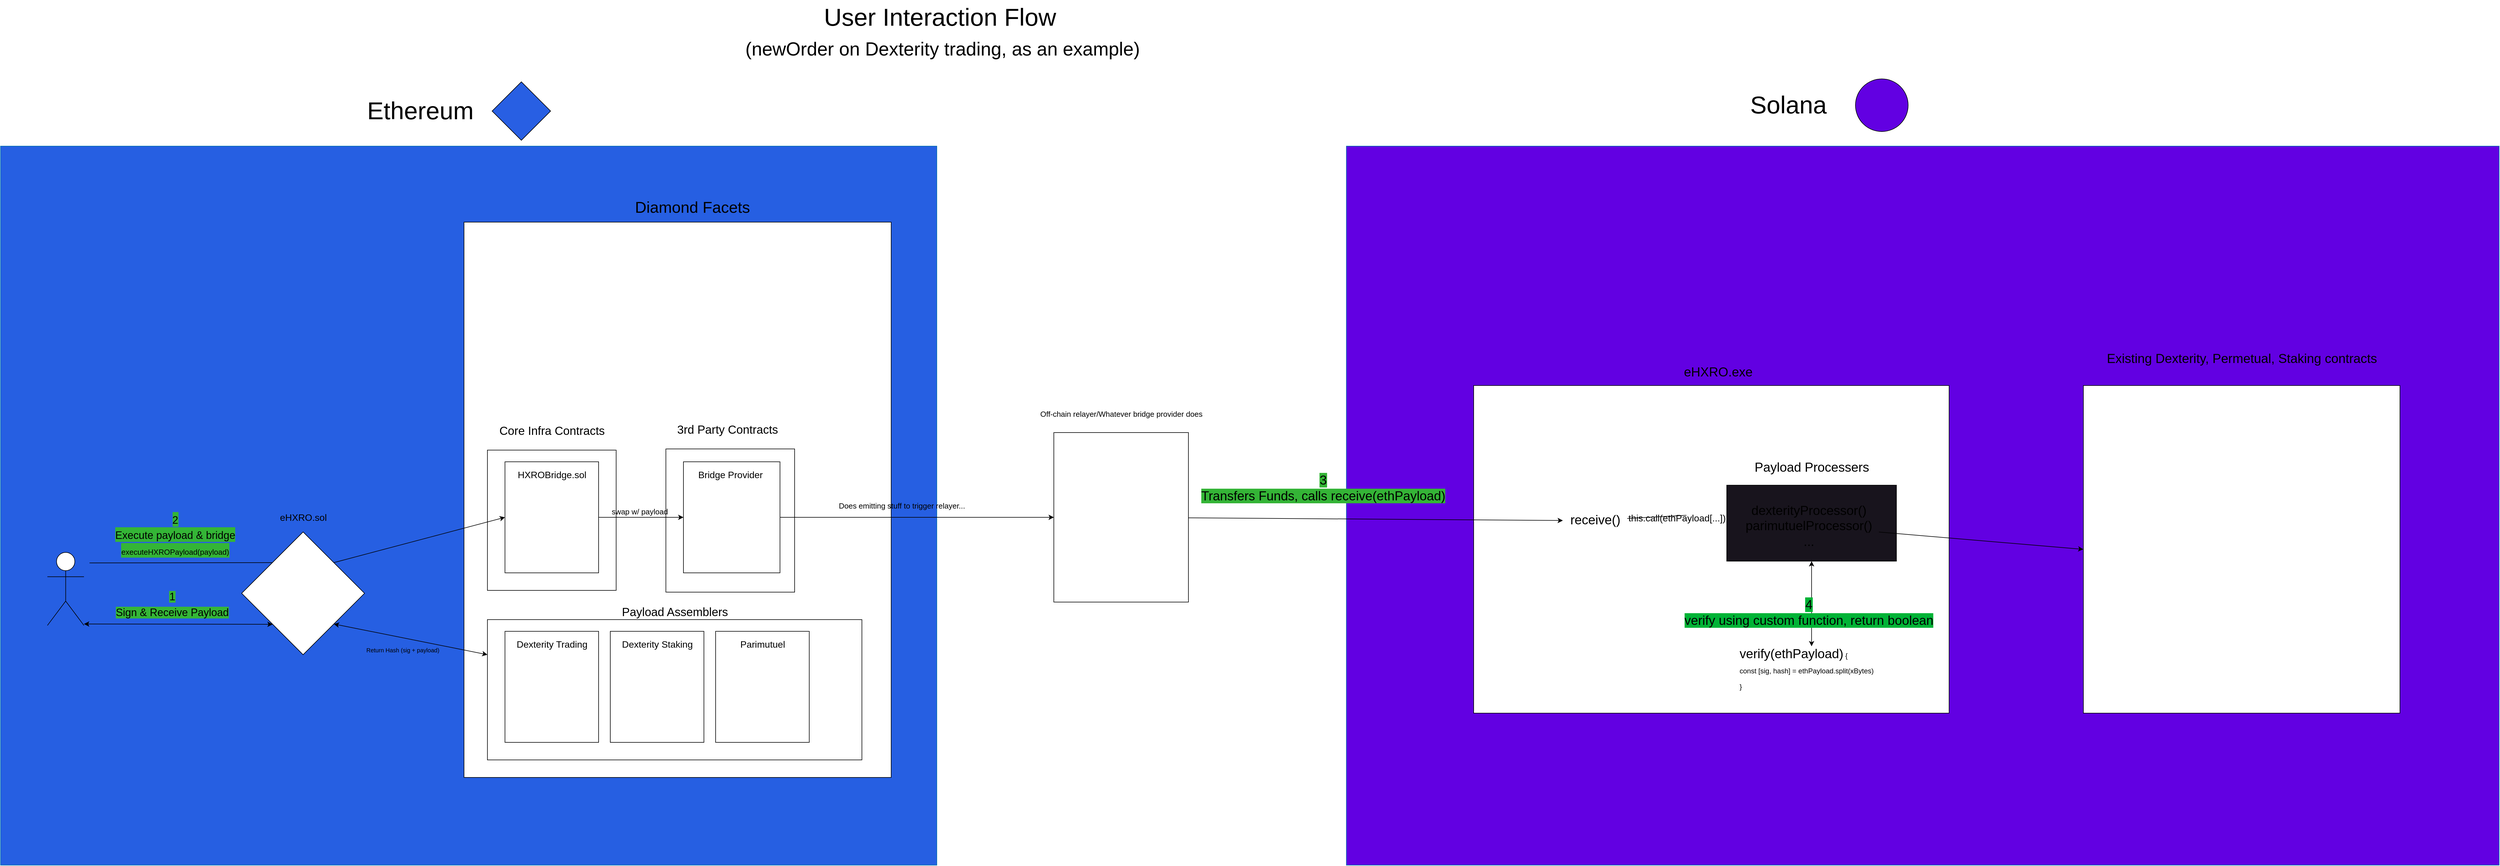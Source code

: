 <mxfile>
    <diagram id="G_-c1cJTTnj6nl8GkXH2" name="Page-1">
        <mxGraphModel dx="2284" dy="2091" grid="1" gridSize="10" guides="1" tooltips="1" connect="1" arrows="1" fold="1" page="1" pageScale="1" pageWidth="850" pageHeight="1100" math="0" shadow="0">
            <root>
                <mxCell id="0"/>
                <mxCell id="1" parent="0"/>
                <mxCell id="92" value="" style="whiteSpace=wrap;html=1;fontSize=13;fillColor=#265FE2;fontColor=#ffffff;strokeColor=#006EAF;" parent="1" vertex="1">
                    <mxGeometry x="-150" y="1330" width="1600" height="1230" as="geometry"/>
                </mxCell>
                <mxCell id="28" value="User Interaction Flow&lt;br&gt;&lt;font style=&quot;font-size: 32px;&quot;&gt;&amp;nbsp;(newOrder on Dexterity trading, as an example)&lt;/font&gt;" style="text;html=1;align=center;verticalAlign=middle;resizable=0;points=[];autosize=1;strokeColor=none;fillColor=none;fontSize=42;" parent="1" vertex="1">
                    <mxGeometry x="1100" y="1080" width="710" height="110" as="geometry"/>
                </mxCell>
                <mxCell id="47" value="" style="whiteSpace=wrap;html=1;fontSize=27;" parent="1" vertex="1">
                    <mxGeometry x="642" y="1460" width="730" height="950" as="geometry"/>
                </mxCell>
                <mxCell id="48" value="" style="whiteSpace=wrap;html=1;" parent="1" vertex="1">
                    <mxGeometry x="682" y="1850" width="220" height="240" as="geometry"/>
                </mxCell>
                <mxCell id="49" value="" style="whiteSpace=wrap;html=1;" parent="1" vertex="1">
                    <mxGeometry x="682" y="2140" width="640" height="240" as="geometry"/>
                </mxCell>
                <mxCell id="51" value="Diamond Facets" style="text;html=1;align=center;verticalAlign=middle;resizable=0;points=[];autosize=1;strokeColor=none;fillColor=none;fontSize=27;" parent="1" vertex="1">
                    <mxGeometry x="922" y="1410" width="220" height="50" as="geometry"/>
                </mxCell>
                <mxCell id="52" value="&lt;font style=&quot;font-size: 20px;&quot;&gt;Payload Assemblers&lt;/font&gt;" style="text;html=1;align=center;verticalAlign=middle;resizable=0;points=[];autosize=1;strokeColor=none;fillColor=none;fontSize=27;" parent="1" vertex="1">
                    <mxGeometry x="902" y="2100" width="200" height="50" as="geometry"/>
                </mxCell>
                <mxCell id="53" value="" style="whiteSpace=wrap;html=1;fontSize=20;" parent="1" vertex="1">
                    <mxGeometry x="712" y="2160" width="160" height="190" as="geometry"/>
                </mxCell>
                <mxCell id="54" value="&lt;font style=&quot;font-size: 16px;&quot;&gt;Dexterity Trading&lt;/font&gt;" style="text;html=1;align=center;verticalAlign=middle;resizable=0;points=[];autosize=1;strokeColor=none;fillColor=none;fontSize=20;" parent="1" vertex="1">
                    <mxGeometry x="722" y="2160" width="140" height="40" as="geometry"/>
                </mxCell>
                <mxCell id="55" value="" style="whiteSpace=wrap;html=1;fontSize=20;" parent="1" vertex="1">
                    <mxGeometry x="892" y="2160" width="160" height="190" as="geometry"/>
                </mxCell>
                <mxCell id="56" value="&lt;font style=&quot;font-size: 16px;&quot;&gt;Dexterity Staking&lt;/font&gt;" style="text;html=1;align=center;verticalAlign=middle;resizable=0;points=[];autosize=1;strokeColor=none;fillColor=none;fontSize=20;" parent="1" vertex="1">
                    <mxGeometry x="902" y="2160" width="140" height="40" as="geometry"/>
                </mxCell>
                <mxCell id="57" value="" style="whiteSpace=wrap;html=1;fontSize=20;" parent="1" vertex="1">
                    <mxGeometry x="1072" y="2160" width="160" height="190" as="geometry"/>
                </mxCell>
                <mxCell id="58" value="" style="group" parent="1" vertex="1" connectable="0">
                    <mxGeometry x="262" y="1950" width="210" height="250" as="geometry"/>
                </mxCell>
                <mxCell id="59" value="&lt;font style=&quot;font-size: 16px;&quot;&gt;eHXRO.sol&lt;/font&gt;" style="text;html=1;align=center;verticalAlign=middle;resizable=0;points=[];autosize=1;strokeColor=none;fillColor=none;" parent="58" vertex="1">
                    <mxGeometry x="55" width="100" height="30" as="geometry"/>
                </mxCell>
                <mxCell id="60" value="" style="rhombus;whiteSpace=wrap;html=1;fontSize=16;" parent="58" vertex="1">
                    <mxGeometry y="40" width="210" height="210" as="geometry"/>
                </mxCell>
                <mxCell id="61" value="&lt;font style=&quot;font-size: 20px;&quot;&gt;Core Infra Contracts&lt;/font&gt;" style="text;html=1;align=center;verticalAlign=middle;resizable=0;points=[];autosize=1;strokeColor=none;fillColor=none;fontSize=27;" parent="1" vertex="1">
                    <mxGeometry x="692" y="1790" width="200" height="50" as="geometry"/>
                </mxCell>
                <mxCell id="62" value="&lt;font style=&quot;font-size: 16px;&quot;&gt;Parimutuel&lt;/font&gt;" style="text;html=1;align=center;verticalAlign=middle;resizable=0;points=[];autosize=1;strokeColor=none;fillColor=none;fontSize=20;" parent="1" vertex="1">
                    <mxGeometry x="1102" y="2160" width="100" height="40" as="geometry"/>
                </mxCell>
                <mxCell id="63" value="" style="whiteSpace=wrap;html=1;fontSize=20;" parent="1" vertex="1">
                    <mxGeometry x="712" y="1870" width="160" height="190" as="geometry"/>
                </mxCell>
                <mxCell id="64" value="&lt;span style=&quot;font-size: 16px;&quot;&gt;HXROBridge.sol&lt;/span&gt;" style="text;html=1;align=center;verticalAlign=middle;resizable=0;points=[];autosize=1;strokeColor=none;fillColor=none;fontSize=20;" parent="1" vertex="1">
                    <mxGeometry x="722" y="1870" width="140" height="40" as="geometry"/>
                </mxCell>
                <mxCell id="68" style="edgeStyle=none;html=1;fontSize=22;endArrow=classic;endFill=1;startArrow=classic;startFill=1;" parent="1" edge="1">
                    <mxGeometry relative="1" as="geometry">
                        <mxPoint x="315" y="2148" as="targetPoint"/>
                        <mxPoint x="-7.5" y="2147.5" as="sourcePoint"/>
                    </mxGeometry>
                </mxCell>
                <mxCell id="75" style="edgeStyle=none;html=1;entryX=0;entryY=0;entryDx=0;entryDy=0;fontSize=10;startArrow=none;startFill=0;endArrow=none;endFill=0;" parent="1" target="60" edge="1">
                    <mxGeometry relative="1" as="geometry">
                        <mxPoint x="2" y="2043" as="sourcePoint"/>
                    </mxGeometry>
                </mxCell>
                <mxCell id="67" value="" style="shape=umlActor;verticalLabelPosition=bottom;verticalAlign=top;html=1;outlineConnect=0;fontSize=32;" parent="1" vertex="1">
                    <mxGeometry x="-70" y="2025" width="62.5" height="125" as="geometry"/>
                </mxCell>
                <mxCell id="69" value="&lt;font style=&quot;font-size: 18px;&quot;&gt;&lt;span style=&quot;background-color: rgb(53, 182, 54);&quot;&gt;1&lt;br&gt;Sign &amp;amp; Receive Payload&lt;/span&gt;&lt;br&gt;&lt;/font&gt;" style="text;html=1;align=center;verticalAlign=middle;resizable=0;points=[];autosize=1;strokeColor=none;fillColor=none;fontSize=22;" parent="1" vertex="1">
                    <mxGeometry x="32.5" y="2077.5" width="220" height="70" as="geometry"/>
                </mxCell>
                <mxCell id="71" style="edgeStyle=none;html=1;exitX=1;exitY=1;exitDx=0;exitDy=0;entryX=0;entryY=0.25;entryDx=0;entryDy=0;fontSize=18;startArrow=classic;startFill=1;" parent="1" source="60" target="49" edge="1">
                    <mxGeometry relative="1" as="geometry"/>
                </mxCell>
                <mxCell id="72" value="&lt;font style=&quot;font-size: 10px;&quot;&gt;Return Hash (sig + payload)&lt;/font&gt;" style="text;html=1;align=center;verticalAlign=middle;resizable=0;points=[];autosize=1;strokeColor=none;fillColor=none;fontSize=18;" parent="1" vertex="1">
                    <mxGeometry x="462" y="2170" width="150" height="40" as="geometry"/>
                </mxCell>
                <mxCell id="77" value="&lt;font style=&quot;&quot;&gt;&lt;span style=&quot;background-color: rgb(52, 181, 54);&quot;&gt;&lt;span style=&quot;font-size: 18px;&quot;&gt;2&lt;/span&gt;&lt;br&gt;&lt;span style=&quot;font-size: 18px;&quot;&gt;Execute payload &amp;amp; bridge&lt;/span&gt;&lt;br&gt;&lt;font style=&quot;font-size: 13px;&quot;&gt;executeHXROPayload(payload)&lt;/font&gt;&lt;/span&gt;&lt;br&gt;&lt;/font&gt;" style="text;html=1;align=center;verticalAlign=middle;resizable=0;points=[];autosize=1;strokeColor=none;fillColor=none;fontSize=22;" parent="1" vertex="1">
                    <mxGeometry x="32.5" y="1950" width="230" height="90" as="geometry"/>
                </mxCell>
                <mxCell id="78" style="edgeStyle=none;html=1;exitX=1;exitY=0;exitDx=0;exitDy=0;entryX=0;entryY=0.5;entryDx=0;entryDy=0;fontSize=13;startArrow=none;startFill=0;endArrow=classic;endFill=1;" parent="1" source="60" target="63" edge="1">
                    <mxGeometry relative="1" as="geometry"/>
                </mxCell>
                <mxCell id="81" value="" style="whiteSpace=wrap;html=1;" parent="1" vertex="1">
                    <mxGeometry x="987" y="1848" width="220" height="245" as="geometry"/>
                </mxCell>
                <mxCell id="82" value="&lt;font style=&quot;font-size: 20px;&quot;&gt;3rd Party Contracts&lt;/font&gt;" style="text;html=1;align=center;verticalAlign=middle;resizable=0;points=[];autosize=1;strokeColor=none;fillColor=none;fontSize=27;" parent="1" vertex="1">
                    <mxGeometry x="992" y="1788" width="200" height="50" as="geometry"/>
                </mxCell>
                <mxCell id="88" style="edgeStyle=none;html=1;entryX=0;entryY=0.5;entryDx=0;entryDy=0;fontSize=13;startArrow=none;startFill=0;endArrow=classic;endFill=1;" parent="1" source="83" target="87" edge="1">
                    <mxGeometry relative="1" as="geometry"/>
                </mxCell>
                <mxCell id="83" value="" style="whiteSpace=wrap;html=1;fontSize=20;" parent="1" vertex="1">
                    <mxGeometry x="1017" y="1870" width="165" height="190" as="geometry"/>
                </mxCell>
                <mxCell id="84" value="&lt;span style=&quot;font-size: 16px;&quot;&gt;Bridge Provider&lt;/span&gt;" style="text;html=1;align=center;verticalAlign=middle;resizable=0;points=[];autosize=1;strokeColor=none;fillColor=none;fontSize=20;" parent="1" vertex="1">
                    <mxGeometry x="1032" y="1870" width="130" height="40" as="geometry"/>
                </mxCell>
                <mxCell id="85" style="edgeStyle=none;html=1;entryX=0;entryY=0.5;entryDx=0;entryDy=0;fontSize=13;startArrow=none;startFill=0;endArrow=classic;endFill=1;" parent="1" source="63" target="83" edge="1">
                    <mxGeometry relative="1" as="geometry"/>
                </mxCell>
                <mxCell id="86" value="swap w/ payload" style="text;html=1;align=center;verticalAlign=middle;resizable=0;points=[];autosize=1;strokeColor=none;fillColor=none;fontSize=13;" parent="1" vertex="1">
                    <mxGeometry x="882" y="1940" width="120" height="30" as="geometry"/>
                </mxCell>
                <mxCell id="87" value="" style="whiteSpace=wrap;html=1;fontSize=13;" parent="1" vertex="1">
                    <mxGeometry x="1650" y="1820" width="230" height="290" as="geometry"/>
                </mxCell>
                <mxCell id="89" value="Does emitting stuff to trigger relayer..." style="text;html=1;align=center;verticalAlign=middle;resizable=0;points=[];autosize=1;strokeColor=none;fillColor=none;fontSize=13;" parent="1" vertex="1">
                    <mxGeometry x="1270" y="1930" width="240" height="30" as="geometry"/>
                </mxCell>
                <mxCell id="90" value="Off-chain relayer/Whatever bridge provider does" style="text;html=1;align=center;verticalAlign=middle;resizable=0;points=[];autosize=1;strokeColor=none;fillColor=none;fontSize=13;" parent="1" vertex="1">
                    <mxGeometry x="1615" y="1773" width="300" height="30" as="geometry"/>
                </mxCell>
                <mxCell id="94" value="&lt;font style=&quot;font-size: 42px;&quot;&gt;Ethereum&lt;/font&gt;" style="text;html=1;align=center;verticalAlign=middle;resizable=0;points=[];autosize=1;strokeColor=none;fillColor=none;fontSize=13;" parent="1" vertex="1">
                    <mxGeometry x="462" y="1240" width="210" height="60" as="geometry"/>
                </mxCell>
                <mxCell id="97" value="" style="rhombus;whiteSpace=wrap;html=1;fontSize=16;fillColor=#285fe3;" parent="1" vertex="1">
                    <mxGeometry x="690" y="1220" width="100" height="100" as="geometry"/>
                </mxCell>
                <mxCell id="99" value="" style="whiteSpace=wrap;html=1;fontSize=13;fillColor=#6200E2;fontColor=#ffffff;strokeColor=#006EAF;" parent="1" vertex="1">
                    <mxGeometry x="2150" y="1330" width="1970" height="1230" as="geometry"/>
                </mxCell>
                <mxCell id="101" value="&lt;font style=&quot;font-size: 42px;&quot;&gt;Solana&lt;/font&gt;" style="text;html=1;align=center;verticalAlign=middle;resizable=0;points=[];autosize=1;strokeColor=none;fillColor=none;fontSize=13;" parent="1" vertex="1">
                    <mxGeometry x="2830" y="1230" width="150" height="60" as="geometry"/>
                </mxCell>
                <mxCell id="103" value="" style="ellipse;whiteSpace=wrap;html=1;fontSize=42;fillColor=#6200E2;" parent="1" vertex="1">
                    <mxGeometry x="3020" y="1215" width="90" height="90" as="geometry"/>
                </mxCell>
                <mxCell id="104" value="" style="whiteSpace=wrap;html=1;fontSize=42;" parent="1" vertex="1">
                    <mxGeometry x="2367.5" y="1739.5" width="812.5" height="560.5" as="geometry"/>
                </mxCell>
                <mxCell id="105" value="&lt;font style=&quot;font-size: 22px;&quot;&gt;eHXRO.exe&lt;/font&gt;" style="text;html=1;align=center;verticalAlign=middle;resizable=0;points=[];autosize=1;strokeColor=none;fillColor=none;fontSize=42;" parent="1" vertex="1">
                    <mxGeometry x="2715" y="1679.5" width="140" height="60" as="geometry"/>
                </mxCell>
                <mxCell id="106" style="edgeStyle=none;html=1;entryX=0;entryY=0.512;entryDx=0;entryDy=0;fontSize=22;startArrow=none;startFill=0;endArrow=classic;endFill=1;entryPerimeter=0;" parent="1" source="87" target="109" edge="1">
                    <mxGeometry relative="1" as="geometry"/>
                </mxCell>
                <mxCell id="108" value="&lt;font style=&quot;font-size: 22px; background-color: rgb(52, 180, 54);&quot;&gt;3&lt;br&gt;Transfers Funds, calls receive(ethPayload)&lt;/font&gt;" style="text;html=1;align=center;verticalAlign=middle;resizable=0;points=[];autosize=1;strokeColor=none;fillColor=none;fontSize=22;" parent="1" vertex="1">
                    <mxGeometry x="1890" y="1880" width="440" height="70" as="geometry"/>
                </mxCell>
                <mxCell id="112" style="edgeStyle=none;html=1;entryX=0.5;entryY=0.063;entryDx=0;entryDy=0;entryPerimeter=0;fontSize=22;startArrow=classic;startFill=1;endArrow=classic;endFill=1;exitX=0.5;exitY=1;exitDx=0;exitDy=0;" parent="1" source="117" target="111" edge="1">
                    <mxGeometry relative="1" as="geometry"/>
                </mxCell>
                <mxCell id="119" style="edgeStyle=none;html=1;entryX=0.532;entryY=0.411;entryDx=0;entryDy=0;entryPerimeter=0;fontSize=22;startArrow=none;startFill=0;endArrow=classic;endFill=1;" parent="1" source="120" target="104" edge="1">
                    <mxGeometry relative="1" as="geometry"/>
                </mxCell>
                <mxCell id="109" value="receive()" style="text;html=1;align=center;verticalAlign=middle;resizable=0;points=[];autosize=1;strokeColor=none;fillColor=none;fontSize=22;" parent="1" vertex="1">
                    <mxGeometry x="2520" y="1950" width="110" height="40" as="geometry"/>
                </mxCell>
                <mxCell id="111" value="&lt;font style=&quot;font-size: 22px;&quot;&gt;verify(ethPayload)&lt;/font&gt;&lt;font style=&quot;font-size: 12px;&quot;&gt; {&lt;br&gt;const [sig, hash] = ethPayload.split(xBytes)&lt;br&gt;}&lt;/font&gt;" style="text;html=1;align=left;verticalAlign=middle;resizable=0;points=[];autosize=1;strokeColor=none;fillColor=none;fontSize=22;" parent="1" vertex="1">
                    <mxGeometry x="2820" y="2180" width="250" height="90" as="geometry"/>
                </mxCell>
                <mxCell id="113" value="&lt;font style=&quot;font-size: 22px; background-color: rgb(0, 179, 54);&quot;&gt;4&lt;br&gt;verify using custom function, return boolean&lt;/font&gt;" style="text;html=1;align=center;verticalAlign=middle;resizable=0;points=[];autosize=1;strokeColor=none;fillColor=none;fontSize=22;" parent="1" vertex="1">
                    <mxGeometry x="2715" y="2093" width="450" height="70" as="geometry"/>
                </mxCell>
                <mxCell id="116" value="Payload Processers" style="text;html=1;align=center;verticalAlign=middle;resizable=0;points=[];autosize=1;strokeColor=none;fillColor=none;fontSize=22;" parent="1" vertex="1">
                    <mxGeometry x="2835" y="1860" width="220" height="40" as="geometry"/>
                </mxCell>
                <mxCell id="117" value="" style="whiteSpace=wrap;html=1;labelBackgroundColor=#35b636;fontSize=22;fillColor=#18141d;" parent="1" vertex="1">
                    <mxGeometry x="2800" y="1910" width="290" height="130" as="geometry"/>
                </mxCell>
                <mxCell id="123" style="edgeStyle=none;html=1;entryX=0;entryY=0.5;entryDx=0;entryDy=0;fontSize=16;startArrow=none;startFill=0;endArrow=classic;endFill=1;" parent="1" source="118" target="121" edge="1">
                    <mxGeometry relative="1" as="geometry"/>
                </mxCell>
                <mxCell id="118" value="dexterityProcessor()&lt;br&gt;&lt;span style=&quot;color: rgba(0, 0, 0, 0); font-family: monospace; font-size: 0px; text-align: start;&quot;&gt;%3CmxGraphModel%3E%3Croot%3E%3CmxCell%20id%3D%220%22%2F%3E%3CmxCell%20id%3D%221%22%20parent%3D%220%22%2F%3E%3CmxCell%20id%3D%222%22%20value%3D%22%26lt%3Bfont%20style%3D%26quot%3Bfont-size%3A%2016px%3B%26quot%3B%26gt%3BParimutuel%26lt%3B%2Ffont%26gt%3B%22%20style%3D%22text%3Bhtml%3D1%3Balign%3Dcenter%3BverticalAlign%3Dmiddle%3Bresizable%3D0%3Bpoints%3D%5B%5D%3Bautosize%3D1%3BstrokeColor%3Dnone%3BfillColor%3Dnone%3BfontSize%3D20%3B%22%20vertex%3D%221%22%20parent%3D%221%22%3E%3CmxGeometry%20x%3D%221102%22%20y%3D%222160%22%20width%3D%22100%22%20height%3D%2240%22%20as%3D%22geometry%22%2F%3E%3C%2FmxCell%3E%3C%2Froot%3E%3C%2FmxGraphModel%pe&lt;/span&gt;parimutuelProcessor()&lt;br&gt;..." style="text;html=1;align=center;verticalAlign=middle;resizable=0;points=[];autosize=1;strokeColor=none;fillColor=none;fontSize=22;" parent="1" vertex="1">
                    <mxGeometry x="2820" y="1935" width="240" height="90" as="geometry"/>
                </mxCell>
                <mxCell id="121" value="" style="whiteSpace=wrap;html=1;fontSize=42;" parent="1" vertex="1">
                    <mxGeometry x="3409.5" y="1739.5" width="541" height="560.5" as="geometry"/>
                </mxCell>
                <mxCell id="122" value="&lt;font style=&quot;font-size: 22px;&quot;&gt;Existing Dexterity, Permetual, Staking contracts&lt;/font&gt;" style="text;html=1;align=center;verticalAlign=middle;resizable=0;points=[];autosize=1;strokeColor=none;fillColor=none;fontSize=42;" parent="1" vertex="1">
                    <mxGeometry x="3435" y="1657" width="490" height="60" as="geometry"/>
                </mxCell>
                <mxCell id="125" value="" style="edgeStyle=none;html=1;entryX=0.532;entryY=0.411;entryDx=0;entryDy=0;entryPerimeter=0;fontSize=22;startArrow=none;startFill=0;endArrow=none;endFill=1;" edge="1" parent="1" source="109" target="120">
                    <mxGeometry relative="1" as="geometry">
                        <mxPoint x="2630" y="1969.967" as="sourcePoint"/>
                        <mxPoint x="2799.75" y="1969.865" as="targetPoint"/>
                    </mxGeometry>
                </mxCell>
                <mxCell id="120" value="&lt;font style=&quot;font-size: 16px;&quot;&gt;this.call(ethPayload[...])&lt;/font&gt;" style="text;html=1;align=left;verticalAlign=middle;resizable=0;points=[];autosize=1;strokeColor=none;fillColor=none;fontSize=22;" parent="1" vertex="1">
                    <mxGeometry x="2630" y="1945" width="190" height="40" as="geometry"/>
                </mxCell>
            </root>
        </mxGraphModel>
    </diagram>
</mxfile>